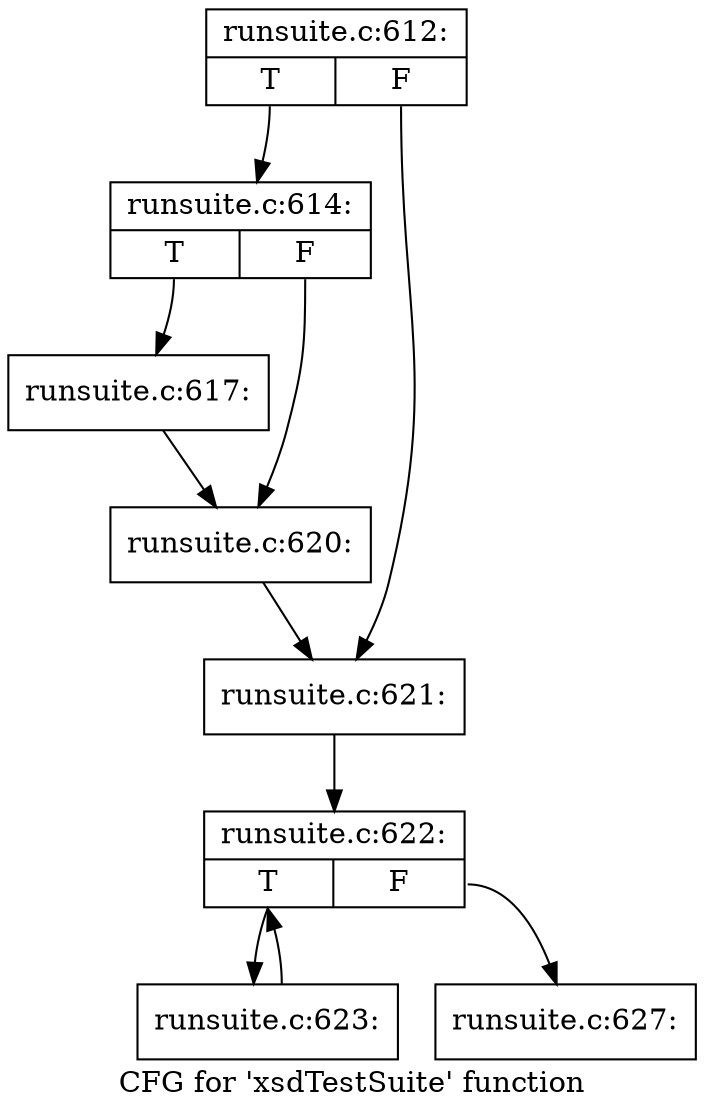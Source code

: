 digraph "CFG for 'xsdTestSuite' function" {
	label="CFG for 'xsdTestSuite' function";

	Node0x56d32c0 [shape=record,label="{runsuite.c:612:|{<s0>T|<s1>F}}"];
	Node0x56d32c0:s0 -> Node0x57033b0;
	Node0x56d32c0:s1 -> Node0x5703400;
	Node0x57033b0 [shape=record,label="{runsuite.c:614:|{<s0>T|<s1>F}}"];
	Node0x57033b0:s0 -> Node0x570ee90;
	Node0x57033b0:s1 -> Node0x570f1c0;
	Node0x570ee90 [shape=record,label="{runsuite.c:617:}"];
	Node0x570ee90 -> Node0x570f1c0;
	Node0x570f1c0 [shape=record,label="{runsuite.c:620:}"];
	Node0x570f1c0 -> Node0x5703400;
	Node0x5703400 [shape=record,label="{runsuite.c:621:}"];
	Node0x5703400 -> Node0x56cdc30;
	Node0x56cdc30 [shape=record,label="{runsuite.c:622:|{<s0>T|<s1>F}}"];
	Node0x56cdc30:s0 -> Node0x56ab670;
	Node0x56cdc30:s1 -> Node0x56ab4a0;
	Node0x56ab670 [shape=record,label="{runsuite.c:623:}"];
	Node0x56ab670 -> Node0x56cdc30;
	Node0x56ab4a0 [shape=record,label="{runsuite.c:627:}"];
}
